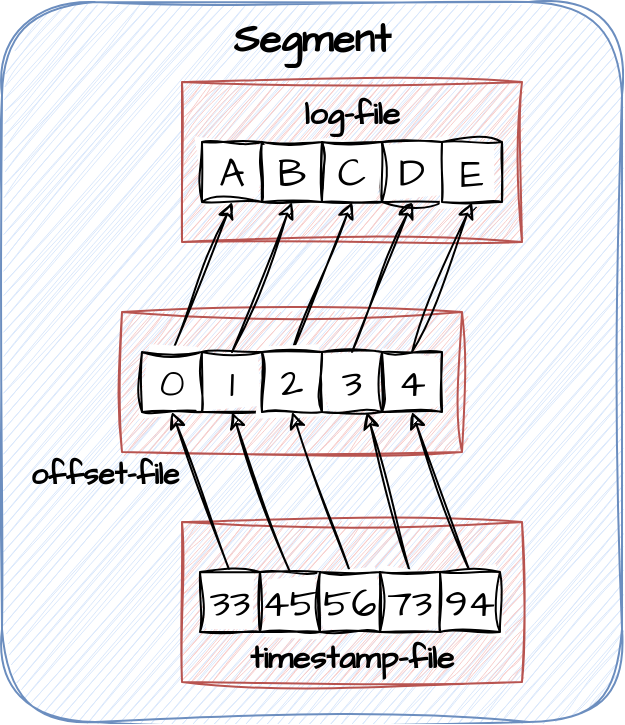 <mxfile version="22.0.0" type="device">
  <diagram name="Page-1" id="IOLC-An4rvpsQvvXyfkP">
    <mxGraphModel dx="1036" dy="605" grid="1" gridSize="10" guides="1" tooltips="1" connect="1" arrows="1" fold="1" page="1" pageScale="1" pageWidth="827" pageHeight="1169" math="0" shadow="0">
      <root>
        <mxCell id="0" />
        <mxCell id="1" parent="0" />
        <mxCell id="Krdm9DUfDcLoNCa_Dhl6-36" value="&lt;b&gt;Segment&lt;/b&gt;" style="rounded=1;whiteSpace=wrap;html=1;sketch=1;hachureGap=4;jiggle=2;curveFitting=1;fontFamily=Architects Daughter;fontSource=https%3A%2F%2Ffonts.googleapis.com%2Fcss%3Ffamily%3DArchitects%2BDaughter;fontSize=20;verticalAlign=top;fillColor=#dae8fc;strokeColor=#6c8ebf;" vertex="1" parent="1">
          <mxGeometry x="210" y="230" width="310" height="360" as="geometry" />
        </mxCell>
        <mxCell id="Krdm9DUfDcLoNCa_Dhl6-1" value="log-file" style="rounded=0;whiteSpace=wrap;html=1;sketch=1;hachureGap=4;jiggle=2;curveFitting=1;fontFamily=Architects Daughter;fontSource=https%3A%2F%2Ffonts.googleapis.com%2Fcss%3Ffamily%3DArchitects%2BDaughter;fontSize=16;verticalAlign=top;fontStyle=1;fillColor=#f8cecc;strokeColor=#b85450;" vertex="1" parent="1">
          <mxGeometry x="300" y="270" width="170" height="80" as="geometry" />
        </mxCell>
        <mxCell id="Krdm9DUfDcLoNCa_Dhl6-2" value="A" style="rounded=0;whiteSpace=wrap;html=1;sketch=1;hachureGap=4;jiggle=2;curveFitting=1;fontFamily=Architects Daughter;fontSource=https%3A%2F%2Ffonts.googleapis.com%2Fcss%3Ffamily%3DArchitects%2BDaughter;fontSize=20;" vertex="1" parent="1">
          <mxGeometry x="310" y="300" width="30" height="30" as="geometry" />
        </mxCell>
        <mxCell id="Krdm9DUfDcLoNCa_Dhl6-3" value="B" style="rounded=0;whiteSpace=wrap;html=1;sketch=1;hachureGap=4;jiggle=2;curveFitting=1;fontFamily=Architects Daughter;fontSource=https%3A%2F%2Ffonts.googleapis.com%2Fcss%3Ffamily%3DArchitects%2BDaughter;fontSize=20;" vertex="1" parent="1">
          <mxGeometry x="340" y="300" width="30" height="30" as="geometry" />
        </mxCell>
        <mxCell id="Krdm9DUfDcLoNCa_Dhl6-4" value="C" style="rounded=0;whiteSpace=wrap;html=1;sketch=1;hachureGap=4;jiggle=2;curveFitting=1;fontFamily=Architects Daughter;fontSource=https%3A%2F%2Ffonts.googleapis.com%2Fcss%3Ffamily%3DArchitects%2BDaughter;fontSize=20;" vertex="1" parent="1">
          <mxGeometry x="370" y="300" width="30" height="30" as="geometry" />
        </mxCell>
        <mxCell id="Krdm9DUfDcLoNCa_Dhl6-5" value="D" style="rounded=0;whiteSpace=wrap;html=1;sketch=1;hachureGap=4;jiggle=2;curveFitting=1;fontFamily=Architects Daughter;fontSource=https%3A%2F%2Ffonts.googleapis.com%2Fcss%3Ffamily%3DArchitects%2BDaughter;fontSize=20;" vertex="1" parent="1">
          <mxGeometry x="400" y="300" width="30" height="30" as="geometry" />
        </mxCell>
        <mxCell id="Krdm9DUfDcLoNCa_Dhl6-6" value="E" style="rounded=0;whiteSpace=wrap;html=1;sketch=1;hachureGap=4;jiggle=2;curveFitting=1;fontFamily=Architects Daughter;fontSource=https%3A%2F%2Ffonts.googleapis.com%2Fcss%3Ffamily%3DArchitects%2BDaughter;fontSize=20;" vertex="1" parent="1">
          <mxGeometry x="430" y="300" width="30" height="30" as="geometry" />
        </mxCell>
        <mxCell id="Krdm9DUfDcLoNCa_Dhl6-7" value="" style="rounded=0;whiteSpace=wrap;html=1;sketch=1;hachureGap=4;jiggle=2;curveFitting=1;fontFamily=Architects Daughter;fontSource=https%3A%2F%2Ffonts.googleapis.com%2Fcss%3Ffamily%3DArchitects%2BDaughter;fontSize=16;verticalAlign=bottom;fontStyle=1;fillColor=#f8cecc;strokeColor=#b85450;" vertex="1" parent="1">
          <mxGeometry x="270" y="385" width="170" height="70" as="geometry" />
        </mxCell>
        <mxCell id="Krdm9DUfDcLoNCa_Dhl6-18" style="rounded=0;sketch=1;hachureGap=4;jiggle=2;curveFitting=1;orthogonalLoop=1;jettySize=auto;html=1;exitX=0.5;exitY=0;exitDx=0;exitDy=0;entryX=0.5;entryY=1;entryDx=0;entryDy=0;fontFamily=Architects Daughter;fontSource=https%3A%2F%2Ffonts.googleapis.com%2Fcss%3Ffamily%3DArchitects%2BDaughter;fontSize=16;" edge="1" parent="1" source="Krdm9DUfDcLoNCa_Dhl6-12" target="Krdm9DUfDcLoNCa_Dhl6-2">
          <mxGeometry relative="1" as="geometry" />
        </mxCell>
        <mxCell id="Krdm9DUfDcLoNCa_Dhl6-12" value="0" style="rounded=0;whiteSpace=wrap;html=1;sketch=1;hachureGap=4;jiggle=2;curveFitting=1;fontFamily=Architects Daughter;fontSource=https%3A%2F%2Ffonts.googleapis.com%2Fcss%3Ffamily%3DArchitects%2BDaughter;fontSize=20;" vertex="1" parent="1">
          <mxGeometry x="280" y="405" width="30" height="30" as="geometry" />
        </mxCell>
        <mxCell id="Krdm9DUfDcLoNCa_Dhl6-19" style="rounded=0;sketch=1;hachureGap=4;jiggle=2;curveFitting=1;orthogonalLoop=1;jettySize=auto;html=1;exitX=0.5;exitY=0;exitDx=0;exitDy=0;entryX=0.5;entryY=1;entryDx=0;entryDy=0;fontFamily=Architects Daughter;fontSource=https%3A%2F%2Ffonts.googleapis.com%2Fcss%3Ffamily%3DArchitects%2BDaughter;fontSize=16;" edge="1" parent="1" source="Krdm9DUfDcLoNCa_Dhl6-13" target="Krdm9DUfDcLoNCa_Dhl6-3">
          <mxGeometry relative="1" as="geometry" />
        </mxCell>
        <mxCell id="Krdm9DUfDcLoNCa_Dhl6-13" value="1" style="rounded=0;whiteSpace=wrap;html=1;sketch=1;hachureGap=4;jiggle=2;curveFitting=1;fontFamily=Architects Daughter;fontSource=https%3A%2F%2Ffonts.googleapis.com%2Fcss%3Ffamily%3DArchitects%2BDaughter;fontSize=20;" vertex="1" parent="1">
          <mxGeometry x="310" y="405" width="30" height="30" as="geometry" />
        </mxCell>
        <mxCell id="Krdm9DUfDcLoNCa_Dhl6-20" style="rounded=0;sketch=1;hachureGap=4;jiggle=2;curveFitting=1;orthogonalLoop=1;jettySize=auto;html=1;exitX=0.5;exitY=0;exitDx=0;exitDy=0;entryX=0.5;entryY=1;entryDx=0;entryDy=0;fontFamily=Architects Daughter;fontSource=https%3A%2F%2Ffonts.googleapis.com%2Fcss%3Ffamily%3DArchitects%2BDaughter;fontSize=16;" edge="1" parent="1" source="Krdm9DUfDcLoNCa_Dhl6-14" target="Krdm9DUfDcLoNCa_Dhl6-4">
          <mxGeometry relative="1" as="geometry" />
        </mxCell>
        <mxCell id="Krdm9DUfDcLoNCa_Dhl6-14" value="2" style="rounded=0;whiteSpace=wrap;html=1;sketch=1;hachureGap=4;jiggle=2;curveFitting=1;fontFamily=Architects Daughter;fontSource=https%3A%2F%2Ffonts.googleapis.com%2Fcss%3Ffamily%3DArchitects%2BDaughter;fontSize=20;" vertex="1" parent="1">
          <mxGeometry x="340" y="405" width="30" height="30" as="geometry" />
        </mxCell>
        <mxCell id="Krdm9DUfDcLoNCa_Dhl6-21" style="rounded=0;sketch=1;hachureGap=4;jiggle=2;curveFitting=1;orthogonalLoop=1;jettySize=auto;html=1;exitX=0.5;exitY=0;exitDx=0;exitDy=0;entryX=0.5;entryY=1;entryDx=0;entryDy=0;fontFamily=Architects Daughter;fontSource=https%3A%2F%2Ffonts.googleapis.com%2Fcss%3Ffamily%3DArchitects%2BDaughter;fontSize=16;" edge="1" parent="1" source="Krdm9DUfDcLoNCa_Dhl6-15" target="Krdm9DUfDcLoNCa_Dhl6-5">
          <mxGeometry relative="1" as="geometry" />
        </mxCell>
        <mxCell id="Krdm9DUfDcLoNCa_Dhl6-15" value="3" style="rounded=0;whiteSpace=wrap;html=1;sketch=1;hachureGap=4;jiggle=2;curveFitting=1;fontFamily=Architects Daughter;fontSource=https%3A%2F%2Ffonts.googleapis.com%2Fcss%3Ffamily%3DArchitects%2BDaughter;fontSize=20;" vertex="1" parent="1">
          <mxGeometry x="370" y="405" width="30" height="30" as="geometry" />
        </mxCell>
        <mxCell id="Krdm9DUfDcLoNCa_Dhl6-22" style="rounded=0;sketch=1;hachureGap=4;jiggle=2;curveFitting=1;orthogonalLoop=1;jettySize=auto;html=1;exitX=0.5;exitY=0;exitDx=0;exitDy=0;entryX=0.5;entryY=1;entryDx=0;entryDy=0;fontFamily=Architects Daughter;fontSource=https%3A%2F%2Ffonts.googleapis.com%2Fcss%3Ffamily%3DArchitects%2BDaughter;fontSize=16;" edge="1" parent="1" source="Krdm9DUfDcLoNCa_Dhl6-16" target="Krdm9DUfDcLoNCa_Dhl6-6">
          <mxGeometry relative="1" as="geometry" />
        </mxCell>
        <mxCell id="Krdm9DUfDcLoNCa_Dhl6-16" value="4" style="rounded=0;whiteSpace=wrap;html=1;sketch=1;hachureGap=4;jiggle=2;curveFitting=1;fontFamily=Architects Daughter;fontSource=https%3A%2F%2Ffonts.googleapis.com%2Fcss%3Ffamily%3DArchitects%2BDaughter;fontSize=20;" vertex="1" parent="1">
          <mxGeometry x="400" y="405" width="30" height="30" as="geometry" />
        </mxCell>
        <mxCell id="Krdm9DUfDcLoNCa_Dhl6-17" style="edgeStyle=orthogonalEdgeStyle;rounded=0;sketch=1;hachureGap=4;jiggle=2;curveFitting=1;orthogonalLoop=1;jettySize=auto;html=1;exitX=0.5;exitY=1;exitDx=0;exitDy=0;fontFamily=Architects Daughter;fontSource=https%3A%2F%2Ffonts.googleapis.com%2Fcss%3Ffamily%3DArchitects%2BDaughter;fontSize=16;" edge="1" parent="1" source="Krdm9DUfDcLoNCa_Dhl6-14" target="Krdm9DUfDcLoNCa_Dhl6-14">
          <mxGeometry relative="1" as="geometry" />
        </mxCell>
        <mxCell id="Krdm9DUfDcLoNCa_Dhl6-23" value="timestamp-file" style="rounded=0;whiteSpace=wrap;html=1;sketch=1;hachureGap=4;jiggle=2;curveFitting=1;fontFamily=Architects Daughter;fontSource=https%3A%2F%2Ffonts.googleapis.com%2Fcss%3Ffamily%3DArchitects%2BDaughter;fontSize=16;verticalAlign=bottom;fontStyle=1;fillColor=#f8cecc;strokeColor=#b85450;" vertex="1" parent="1">
          <mxGeometry x="300" y="490" width="170" height="80" as="geometry" />
        </mxCell>
        <mxCell id="Krdm9DUfDcLoNCa_Dhl6-30" style="rounded=0;sketch=1;hachureGap=4;jiggle=2;curveFitting=1;orthogonalLoop=1;jettySize=auto;html=1;exitX=0.5;exitY=0;exitDx=0;exitDy=0;entryX=0.5;entryY=1;entryDx=0;entryDy=0;fontFamily=Architects Daughter;fontSource=https%3A%2F%2Ffonts.googleapis.com%2Fcss%3Ffamily%3DArchitects%2BDaughter;fontSize=16;" edge="1" parent="1" source="Krdm9DUfDcLoNCa_Dhl6-24" target="Krdm9DUfDcLoNCa_Dhl6-12">
          <mxGeometry relative="1" as="geometry" />
        </mxCell>
        <mxCell id="Krdm9DUfDcLoNCa_Dhl6-24" value="33" style="rounded=0;whiteSpace=wrap;html=1;sketch=1;hachureGap=4;jiggle=2;curveFitting=1;fontFamily=Architects Daughter;fontSource=https%3A%2F%2Ffonts.googleapis.com%2Fcss%3Ffamily%3DArchitects%2BDaughter;fontSize=20;" vertex="1" parent="1">
          <mxGeometry x="309" y="515" width="30" height="30" as="geometry" />
        </mxCell>
        <mxCell id="Krdm9DUfDcLoNCa_Dhl6-31" style="rounded=0;sketch=1;hachureGap=4;jiggle=2;curveFitting=1;orthogonalLoop=1;jettySize=auto;html=1;exitX=0.5;exitY=0;exitDx=0;exitDy=0;entryX=0.5;entryY=1;entryDx=0;entryDy=0;fontFamily=Architects Daughter;fontSource=https%3A%2F%2Ffonts.googleapis.com%2Fcss%3Ffamily%3DArchitects%2BDaughter;fontSize=16;" edge="1" parent="1" source="Krdm9DUfDcLoNCa_Dhl6-25" target="Krdm9DUfDcLoNCa_Dhl6-13">
          <mxGeometry relative="1" as="geometry" />
        </mxCell>
        <mxCell id="Krdm9DUfDcLoNCa_Dhl6-25" value="45" style="rounded=0;whiteSpace=wrap;html=1;sketch=1;hachureGap=4;jiggle=2;curveFitting=1;fontFamily=Architects Daughter;fontSource=https%3A%2F%2Ffonts.googleapis.com%2Fcss%3Ffamily%3DArchitects%2BDaughter;fontSize=20;" vertex="1" parent="1">
          <mxGeometry x="339" y="515" width="30" height="30" as="geometry" />
        </mxCell>
        <mxCell id="Krdm9DUfDcLoNCa_Dhl6-32" style="rounded=0;sketch=1;hachureGap=4;jiggle=2;curveFitting=1;orthogonalLoop=1;jettySize=auto;html=1;exitX=0.5;exitY=0;exitDx=0;exitDy=0;entryX=0.5;entryY=1;entryDx=0;entryDy=0;fontFamily=Architects Daughter;fontSource=https%3A%2F%2Ffonts.googleapis.com%2Fcss%3Ffamily%3DArchitects%2BDaughter;fontSize=16;" edge="1" parent="1" source="Krdm9DUfDcLoNCa_Dhl6-26" target="Krdm9DUfDcLoNCa_Dhl6-14">
          <mxGeometry relative="1" as="geometry" />
        </mxCell>
        <mxCell id="Krdm9DUfDcLoNCa_Dhl6-26" value="56" style="rounded=0;whiteSpace=wrap;html=1;sketch=1;hachureGap=4;jiggle=2;curveFitting=1;fontFamily=Architects Daughter;fontSource=https%3A%2F%2Ffonts.googleapis.com%2Fcss%3Ffamily%3DArchitects%2BDaughter;fontSize=20;" vertex="1" parent="1">
          <mxGeometry x="369" y="515" width="30" height="30" as="geometry" />
        </mxCell>
        <mxCell id="Krdm9DUfDcLoNCa_Dhl6-33" style="rounded=0;sketch=1;hachureGap=4;jiggle=2;curveFitting=1;orthogonalLoop=1;jettySize=auto;html=1;exitX=0.5;exitY=0;exitDx=0;exitDy=0;entryX=0.75;entryY=1;entryDx=0;entryDy=0;fontFamily=Architects Daughter;fontSource=https%3A%2F%2Ffonts.googleapis.com%2Fcss%3Ffamily%3DArchitects%2BDaughter;fontSize=16;" edge="1" parent="1" source="Krdm9DUfDcLoNCa_Dhl6-27" target="Krdm9DUfDcLoNCa_Dhl6-15">
          <mxGeometry relative="1" as="geometry" />
        </mxCell>
        <mxCell id="Krdm9DUfDcLoNCa_Dhl6-27" value="73" style="rounded=0;whiteSpace=wrap;html=1;sketch=1;hachureGap=4;jiggle=2;curveFitting=1;fontFamily=Architects Daughter;fontSource=https%3A%2F%2Ffonts.googleapis.com%2Fcss%3Ffamily%3DArchitects%2BDaughter;fontSize=20;" vertex="1" parent="1">
          <mxGeometry x="399" y="515" width="30" height="30" as="geometry" />
        </mxCell>
        <mxCell id="Krdm9DUfDcLoNCa_Dhl6-34" style="rounded=0;sketch=1;hachureGap=4;jiggle=2;curveFitting=1;orthogonalLoop=1;jettySize=auto;html=1;exitX=0.5;exitY=0;exitDx=0;exitDy=0;entryX=0.5;entryY=1;entryDx=0;entryDy=0;fontFamily=Architects Daughter;fontSource=https%3A%2F%2Ffonts.googleapis.com%2Fcss%3Ffamily%3DArchitects%2BDaughter;fontSize=16;" edge="1" parent="1" source="Krdm9DUfDcLoNCa_Dhl6-28" target="Krdm9DUfDcLoNCa_Dhl6-16">
          <mxGeometry relative="1" as="geometry" />
        </mxCell>
        <mxCell id="Krdm9DUfDcLoNCa_Dhl6-28" value="94" style="rounded=0;whiteSpace=wrap;html=1;sketch=1;hachureGap=4;jiggle=2;curveFitting=1;fontFamily=Architects Daughter;fontSource=https%3A%2F%2Ffonts.googleapis.com%2Fcss%3Ffamily%3DArchitects%2BDaughter;fontSize=20;" vertex="1" parent="1">
          <mxGeometry x="429" y="515" width="30" height="30" as="geometry" />
        </mxCell>
        <mxCell id="Krdm9DUfDcLoNCa_Dhl6-29" style="edgeStyle=orthogonalEdgeStyle;rounded=0;sketch=1;hachureGap=4;jiggle=2;curveFitting=1;orthogonalLoop=1;jettySize=auto;html=1;exitX=0.5;exitY=1;exitDx=0;exitDy=0;fontFamily=Architects Daughter;fontSource=https%3A%2F%2Ffonts.googleapis.com%2Fcss%3Ffamily%3DArchitects%2BDaughter;fontSize=16;" edge="1" parent="1" source="Krdm9DUfDcLoNCa_Dhl6-26" target="Krdm9DUfDcLoNCa_Dhl6-26">
          <mxGeometry relative="1" as="geometry" />
        </mxCell>
        <mxCell id="Krdm9DUfDcLoNCa_Dhl6-35" value="&lt;b&gt;&lt;font style=&quot;font-size: 15px;&quot;&gt;offset-file&lt;/font&gt;&lt;/b&gt;" style="text;html=1;align=center;verticalAlign=middle;resizable=0;points=[];autosize=1;strokeColor=none;fillColor=none;fontSize=20;fontFamily=Architects Daughter;horizontal=1;" vertex="1" parent="1">
          <mxGeometry x="211" y="444" width="100" height="40" as="geometry" />
        </mxCell>
      </root>
    </mxGraphModel>
  </diagram>
</mxfile>
